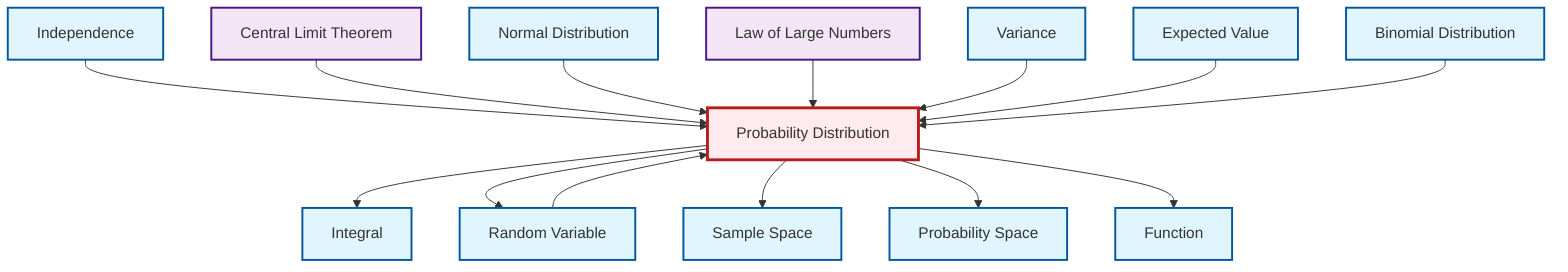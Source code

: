 graph TD
    classDef definition fill:#e1f5fe,stroke:#01579b,stroke-width:2px
    classDef theorem fill:#f3e5f5,stroke:#4a148c,stroke-width:2px
    classDef axiom fill:#fff3e0,stroke:#e65100,stroke-width:2px
    classDef example fill:#e8f5e9,stroke:#1b5e20,stroke-width:2px
    classDef current fill:#ffebee,stroke:#b71c1c,stroke-width:3px
    thm-law-of-large-numbers["Law of Large Numbers"]:::theorem
    def-binomial-distribution["Binomial Distribution"]:::definition
    def-function["Function"]:::definition
    def-expectation["Expected Value"]:::definition
    def-variance["Variance"]:::definition
    def-sample-space["Sample Space"]:::definition
    def-independence["Independence"]:::definition
    thm-central-limit["Central Limit Theorem"]:::theorem
    def-integral["Integral"]:::definition
    def-probability-space["Probability Space"]:::definition
    def-probability-distribution["Probability Distribution"]:::definition
    def-random-variable["Random Variable"]:::definition
    def-normal-distribution["Normal Distribution"]:::definition
    def-independence --> def-probability-distribution
    thm-central-limit --> def-probability-distribution
    def-normal-distribution --> def-probability-distribution
    def-probability-distribution --> def-integral
    def-probability-distribution --> def-random-variable
    def-probability-distribution --> def-sample-space
    thm-law-of-large-numbers --> def-probability-distribution
    def-probability-distribution --> def-probability-space
    def-variance --> def-probability-distribution
    def-random-variable --> def-probability-distribution
    def-expectation --> def-probability-distribution
    def-probability-distribution --> def-function
    def-binomial-distribution --> def-probability-distribution
    class def-probability-distribution current